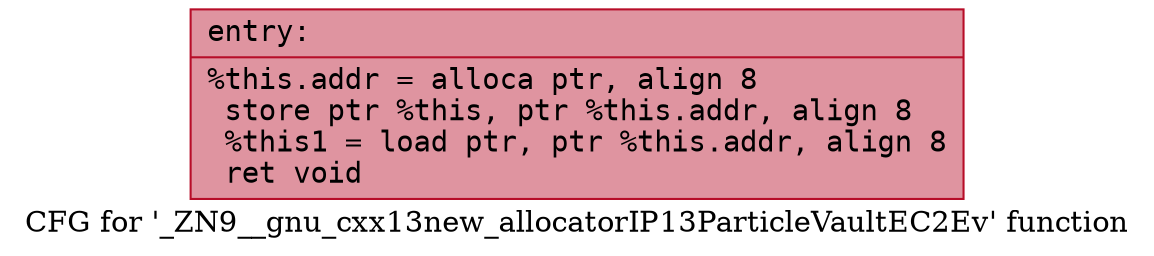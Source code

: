 digraph "CFG for '_ZN9__gnu_cxx13new_allocatorIP13ParticleVaultEC2Ev' function" {
	label="CFG for '_ZN9__gnu_cxx13new_allocatorIP13ParticleVaultEC2Ev' function";

	Node0x55907113f300 [shape=record,color="#b70d28ff", style=filled, fillcolor="#b70d2870" fontname="Courier",label="{entry:\l|  %this.addr = alloca ptr, align 8\l  store ptr %this, ptr %this.addr, align 8\l  %this1 = load ptr, ptr %this.addr, align 8\l  ret void\l}"];
}

